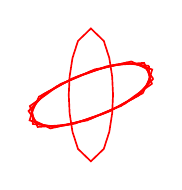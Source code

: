 \begin{tikzpicture}[scale=0.4]

\begin{axis}[
  xmin = -6,
  xmax = 6,
  ymin = -3.1,
  ymax = 3.1,
  scale only axis,
  axis equal image,
  hide axis,
  ]

\addplot [mark=none,red,line width=1.5] table{
1.0e+00 0.0e+00
9.61e-01 8.3e-01
8.314e-01 1.667e+00
5.829e-01 2.438e+00
6.123e-17 3.0e+00
-5.829e-01 2.438e+00
-8.314e-01 1.667e+00
-9.61e-01 8.3e-01
-1.0e+00 3.674e-16
-9.61e-01 -8.3e-01
-8.314e-01 -1.667e+00
-5.829e-01 -2.438e+00
-1.837e-16 -3.0e+00
5.829e-01 -2.438e+00
8.314e-01 -1.667e+00
9.61e-01 -8.3e-01
1.0e+00 0.0e+00
};

\addplot [mark=none,red,line width=1.5] table{
2.345e+00 7.637e-02
2.684e+00 8.216e-01
2.405e+00 1.448e+00
1.467e+00 1.381e+00
7.246e-01 1.296e+00
-7.24e-02 1.004e+00
-8.631e-01 7.356e-01
-1.583e+00 3.199e-01
-2.345e+00 -7.637e-02
-2.684e+00 -8.216e-01
-2.405e+00 -1.448e+00
-1.467e+00 -1.381e+00
-7.246e-01 -1.296e+00
7.24e-02 -1.004e+00
8.631e-01 -7.356e-01
1.583e+00 -3.199e-01
2.345e+00 7.637e-02
};

\addplot [mark=none,red,line width=1.5] table{
2.818e+00 7.241e-01
2.416e+00 1.305e+00
1.612e+00 1.462e+00
7.843e-01 1.273e+00
-6.335e-03 1.073e+00
-7.282e-01 7.571e-01
-1.545e+00 3.9e-01
-2.16e+00 -5.529e-02
-2.818e+00 -7.241e-01
-2.416e+00 -1.305e+00
-1.612e+00 -1.462e+00
-7.843e-01 -1.273e+00
6.335e-03 -1.073e+00
7.282e-01 -7.571e-01
1.545e+00 -3.9e-01
2.16e+00 5.529e-02
2.818e+00 7.241e-01
};

\addplot [mark=none,red,line width=1.5] table{
2.622e+00 1.312e+00
1.682e+00 1.417e+00
9.335e-01 1.338e+00
7.782e-02 1.067e+00
-6.558e-01 8.155e-01
-1.394e+00 4.424e-01
-2.14e+00 3.782e-02
-2.65e+00 -6.129e-01
-2.622e+00 -1.312e+00
-1.682e+00 -1.417e+00
-9.335e-01 -1.338e+00
-7.782e-02 -1.067e+00
6.558e-01 -8.155e-01
1.394e+00 -4.424e-01
2.14e+00 -3.782e-02
2.65e+00 6.129e-01
2.622e+00 1.312e+00
};

\addplot [mark=none,red,line width=1.5] table{
1.828e+00 1.513e+00
9.83e-01 1.31e+00
1.729e-01 1.153e+00
-5.891e-01 8.04e-01
-1.37e+00 4.957e-01
-1.979e+00 4.495e-02
-2.756e+00 -5.026e-01
-2.55e+00 -1.165e+00
-1.828e+00 -1.513e+00
-9.83e-01 -1.31e+00
-1.729e-01 -1.153e+00
5.891e-01 -8.04e-01
1.37e+00 -4.957e-01
1.979e+00 -4.495e-02
2.756e+00 5.026e-01
2.55e+00 1.165e+00
1.828e+00 1.513e+00
};

\addplot [mark=none,red,line width=1.5] table{
1.154e+00 1.375e+00
2.977e-01 1.144e+00
-4.647e-01 8.862e-01
-1.239e+00 5.25e-01
-1.955e+00 1.324e-01
-2.538e+00 -4.006e-01
-2.77e+00 -1.149e+00
-1.921e+00 -1.43e+00
-1.154e+00 -1.375e+00
-2.977e-01 -1.144e+00
4.647e-01 -8.862e-01
1.239e+00 -5.25e-01
1.955e+00 -1.324e-01
2.538e+00 4.006e-01
2.77e+00 1.149e+00
1.921e+00 1.43e+00
1.154e+00 1.375e+00
};

\end{axis}


\end{tikzpicture}


